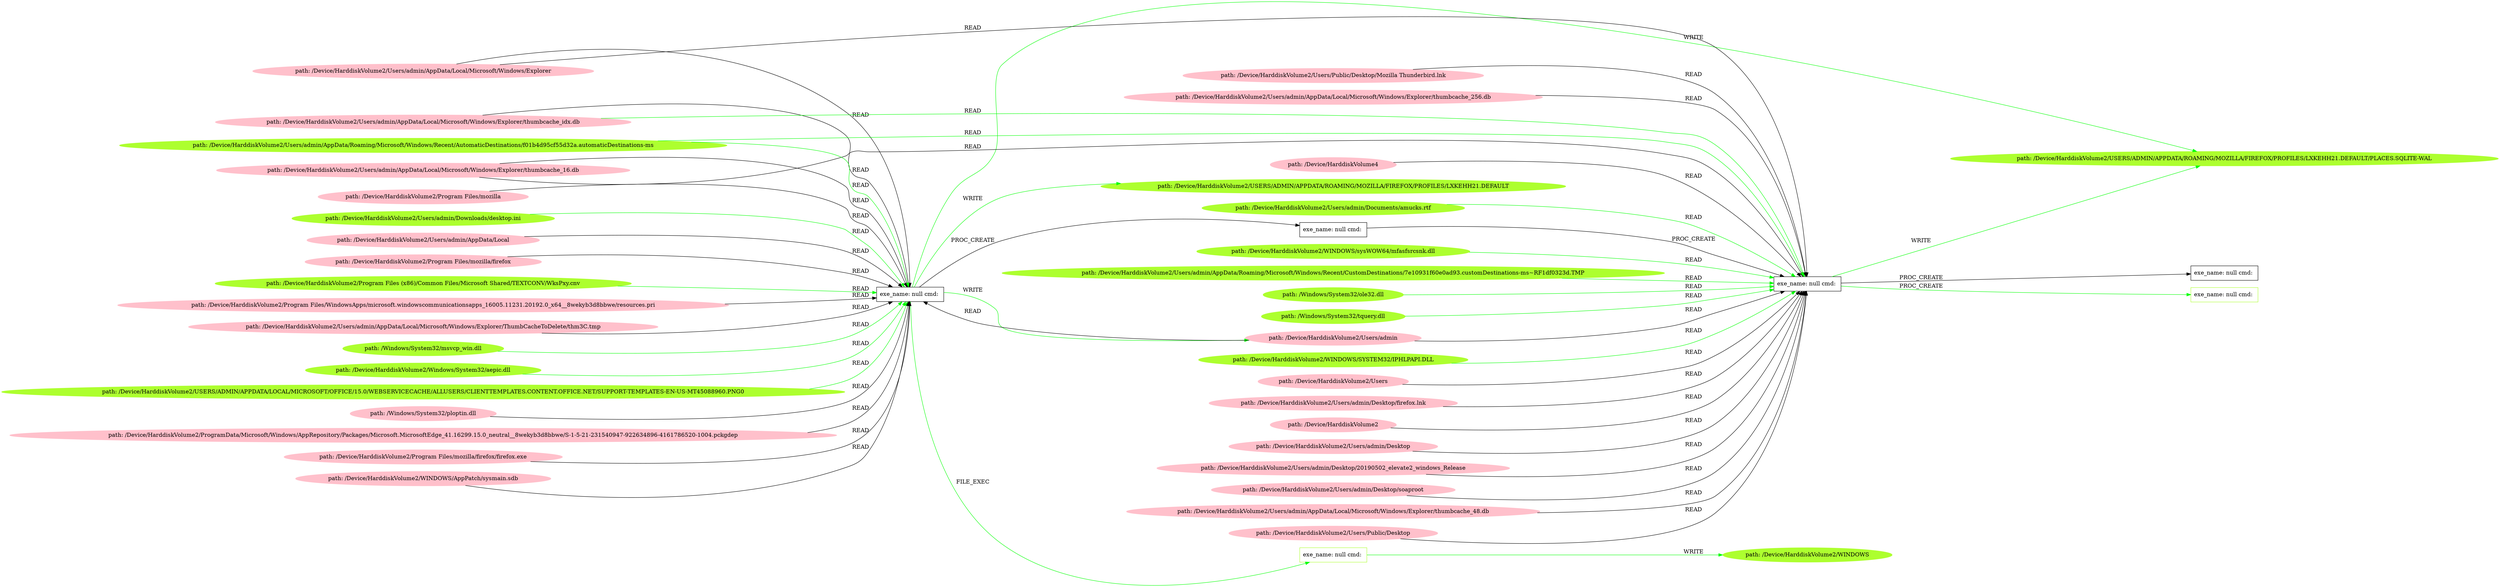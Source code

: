 digraph {
	rankdir=LR
	17 [label="exe_name: null cmd: " color=black shape=box style=solid]
	66 [label="exe_name: null cmd: " color=greenyellow shape=box style=solid]
	17 -> 66 [label=FILE_EXEC color=green]
	70 [label="path: /Device/HarddiskVolume2/Users/admin/Downloads/desktop.ini" color=greenyellow shape=oval style=filled]
	17 [label="exe_name: null cmd: " color=black shape=box style=solid]
	70 -> 17 [label=READ color=green]
	13 [label="path: /Device/HarddiskVolume2/Program Files/WindowsApps/microsoft.windowscommunicationsapps_16005.11231.20192.0_x64__8wekyb3d8bbwe/resources.pri" color=pink shape=oval style=filled]
	17 [label="exe_name: null cmd: " color=black shape=box style=solid]
	13 -> 17 [label=READ color=black]
	43 [label="path: /Device/HarddiskVolume2/Users/admin" color=pink shape=oval style=filled]
	17 [label="exe_name: null cmd: " color=black shape=box style=solid]
	43 -> 17 [label=READ color=black]
	46 [label="path: /Device/HarddiskVolume2/Users/admin/AppData/Local" color=pink shape=oval style=filled]
	17 [label="exe_name: null cmd: " color=black shape=box style=solid]
	46 -> 17 [label=READ color=black]
	53 [label="path: /Device/HarddiskVolume2/Users/admin/AppData/Local/Microsoft/Windows/Explorer" color=pink shape=oval style=filled]
	17 [label="exe_name: null cmd: " color=black shape=box style=solid]
	53 -> 17 [label=READ color=black]
	49 [label="path: /Device/HarddiskVolume2/Users/admin/AppData/Local/Microsoft/Windows/Explorer/thumbcache_idx.db" color=pink shape=oval style=filled]
	17 [label="exe_name: null cmd: " color=black shape=box style=solid]
	49 -> 17 [label=READ color=black]
	57 [label="path: /Device/HarddiskVolume2/Users/admin/AppData/Local/Microsoft/Windows/Explorer/ThumbCacheToDelete/thm3C.tmp" color=pink shape=oval style=filled]
	17 [label="exe_name: null cmd: " color=black shape=box style=solid]
	57 -> 17 [label=READ color=black]
	55 [label="path: /Device/HarddiskVolume2/Users/admin/AppData/Local/Microsoft/Windows/Explorer/thumbcache_16.db" color=pink shape=oval style=filled]
	17 [label="exe_name: null cmd: " color=black shape=box style=solid]
	55 -> 17 [label=READ color=black]
	61 [label="path: /Device/HarddiskVolume2/Windows/System32/aepic.dll" color=greenyellow shape=oval style=filled]
	17 [label="exe_name: null cmd: " color=black shape=box style=solid]
	61 -> 17 [label=READ color=green]
	73 [label="path: /Windows/System32/tquery.dll" color=greenyellow shape=oval style=filled]
	0 [label="exe_name: null cmd: " color=black shape=box style=solid]
	73 -> 0 [label=READ color=green]
	79 [label="path: /Device/HarddiskVolume2/WINDOWS/SYSTEM32/IPHLPAPI.DLL" color=greenyellow shape=oval style=filled]
	0 [label="exe_name: null cmd: " color=black shape=box style=solid]
	79 -> 0 [label=READ color=green]
	63 [label="path: /Device/HarddiskVolume2/USERS/ADMIN/APPDATA/LOCAL/MICROSOFT/OFFICE/15.0/WEBSERVICECACHE/ALLUSERS/CLIENTTEMPLATES.CONTENT.OFFICE.NET/SUPPORT-TEMPLATES-EN-US-MT45088960.PNG0" color=greenyellow shape=oval style=filled]
	17 [label="exe_name: null cmd: " color=black shape=box style=solid]
	63 -> 17 [label=READ color=green]
	21 [label="path: /Device/HarddiskVolume2/ProgramData/Microsoft/Windows/AppRepository/Packages/Microsoft.MicrosoftEdge_41.16299.15.0_neutral__8wekyb3d8bbwe/S-1-5-21-231540947-922634896-4161786520-1004.pckgdep" color=pink shape=oval style=filled]
	17 [label="exe_name: null cmd: " color=black shape=box style=solid]
	21 -> 17 [label=READ color=black]
	20 [label="path: /Device/HarddiskVolume2/WINDOWS/AppPatch/sysmain.sdb" color=pink shape=oval style=filled]
	17 [label="exe_name: null cmd: " color=black shape=box style=solid]
	20 -> 17 [label=READ color=black]
	12 [label="path: /Windows/System32/ploptin.dll" color=pink shape=oval style=filled]
	17 [label="exe_name: null cmd: " color=black shape=box style=solid]
	12 -> 17 [label=READ color=black]
	24 [label="path: /Device/HarddiskVolume2/Program Files/mozilla/firefox/firefox.exe" color=pink shape=oval style=filled]
	17 [label="exe_name: null cmd: " color=black shape=box style=solid]
	24 -> 17 [label=READ color=black]
	35 [label="path: /Device/HarddiskVolume2/Program Files/mozilla" color=pink shape=oval style=filled]
	17 [label="exe_name: null cmd: " color=black shape=box style=solid]
	35 -> 17 [label=READ color=black]
	2 [label="path: /Device/HarddiskVolume2/Program Files/mozilla/firefox" color=pink shape=oval style=filled]
	17 [label="exe_name: null cmd: " color=black shape=box style=solid]
	2 -> 17 [label=READ color=black]
	17 [label="exe_name: null cmd: " color=black shape=box style=solid]
	30 [label="exe_name: null cmd: " color=black shape=box style=solid]
	17 -> 30 [label=PROC_CREATE color=black]
	30 [label="exe_name: null cmd: " color=black shape=box style=solid]
	0 [label="exe_name: null cmd: " color=black shape=box style=solid]
	30 -> 0 [label=PROC_CREATE color=black]
	10 [label="path: /Device/HarddiskVolume2/Users" color=pink shape=oval style=filled]
	0 [label="exe_name: null cmd: " color=black shape=box style=solid]
	10 -> 0 [label=READ color=black]
	42 [label="path: /Device/HarddiskVolume2/Users/admin/Desktop/firefox.lnk" color=pink shape=oval style=filled]
	0 [label="exe_name: null cmd: " color=black shape=box style=solid]
	42 -> 0 [label=READ color=black]
	43 [label="path: /Device/HarddiskVolume2/Users/admin" color=pink shape=oval style=filled]
	0 [label="exe_name: null cmd: " color=black shape=box style=solid]
	43 -> 0 [label=READ color=black]
	48 [label="path: /Device/HarddiskVolume2" color=pink shape=oval style=filled]
	0 [label="exe_name: null cmd: " color=black shape=box style=solid]
	48 -> 0 [label=READ color=black]
	5 [label="path: /Device/HarddiskVolume2/Users/admin/Desktop" color=pink shape=oval style=filled]
	0 [label="exe_name: null cmd: " color=black shape=box style=solid]
	5 -> 0 [label=READ color=black]
	28 [label="path: /Device/HarddiskVolume2/Users/admin/Desktop/20190502_elevate2_windows_Release" color=pink shape=oval style=filled]
	0 [label="exe_name: null cmd: " color=black shape=box style=solid]
	28 -> 0 [label=READ color=black]
	8 [label="path: /Device/HarddiskVolume2/Users/admin/Desktop/soaproot" color=pink shape=oval style=filled]
	0 [label="exe_name: null cmd: " color=black shape=box style=solid]
	8 -> 0 [label=READ color=black]
	53 [label="path: /Device/HarddiskVolume2/Users/admin/AppData/Local/Microsoft/Windows/Explorer" color=pink shape=oval style=filled]
	0 [label="exe_name: null cmd: " color=black shape=box style=solid]
	53 -> 0 [label=READ color=black]
	55 [label="path: /Device/HarddiskVolume2/Users/admin/AppData/Local/Microsoft/Windows/Explorer/thumbcache_16.db" color=pink shape=oval style=filled]
	0 [label="exe_name: null cmd: " color=black shape=box style=solid]
	55 -> 0 [label=READ color=black]
	34 [label="path: /Device/HarddiskVolume2/Users/admin/AppData/Local/Microsoft/Windows/Explorer/thumbcache_48.db" color=pink shape=oval style=filled]
	0 [label="exe_name: null cmd: " color=black shape=box style=solid]
	34 -> 0 [label=READ color=black]
	32 [label="path: /Device/HarddiskVolume2/Users/Public/Desktop" color=pink shape=oval style=filled]
	0 [label="exe_name: null cmd: " color=black shape=box style=solid]
	32 -> 0 [label=READ color=black]
	4 [label="path: /Device/HarddiskVolume2/Users/Public/Desktop/Mozilla Thunderbird.lnk" color=pink shape=oval style=filled]
	0 [label="exe_name: null cmd: " color=black shape=box style=solid]
	4 -> 0 [label=READ color=black]
	31 [label="path: /Device/HarddiskVolume2/Users/admin/AppData/Local/Microsoft/Windows/Explorer/thumbcache_256.db" color=pink shape=oval style=filled]
	0 [label="exe_name: null cmd: " color=black shape=box style=solid]
	31 -> 0 [label=READ color=black]
	26 [label="path: /Device/HarddiskVolume4" color=pink shape=oval style=filled]
	0 [label="exe_name: null cmd: " color=black shape=box style=solid]
	26 -> 0 [label=READ color=black]
	0 [label="exe_name: null cmd: " color=black shape=box style=solid]
	1 [label="exe_name: null cmd: " color=black shape=box style=solid]
	0 -> 1 [label=PROC_CREATE color=black]
	60 [label="path: /Device/HarddiskVolume2/Program Files (x86)/Common Files/Microsoft Shared/TEXTCONV/WksPxy.cnv" color=greenyellow shape=oval style=filled]
	17 [label="exe_name: null cmd: " color=black shape=box style=solid]
	60 -> 17 [label=READ color=green]
	80 [label="path: /Device/HarddiskVolume2/Users/admin/AppData/Roaming/Microsoft/Windows/Recent/CustomDestinations/7e10931f60e0ad93.customDestinations-ms~RF1df0323d.TMP" color=greenyellow shape=oval style=filled]
	0 [label="exe_name: null cmd: " color=black shape=box style=solid]
	80 -> 0 [label=READ color=green]
	75 [label="path: /Device/HarddiskVolume2/Users/admin/Documents/amucks.rtf" color=greenyellow shape=oval style=filled]
	0 [label="exe_name: null cmd: " color=black shape=box style=solid]
	75 -> 0 [label=READ color=green]
	17 [label="exe_name: null cmd: " color=black shape=box style=solid]
	68 [label="path: /Device/HarddiskVolume2/USERS/ADMIN/APPDATA/ROAMING/MOZILLA/FIREFOX/PROFILES/LXKEHH21.DEFAULT/PLACES.SQLITE-WAL" color=greenyellow shape=oval style=filled]
	17 -> 68 [label=WRITE color=green]
	71 [label="path: /Windows/System32/ole32.dll" color=greenyellow shape=oval style=filled]
	0 [label="exe_name: null cmd: " color=black shape=box style=solid]
	71 -> 0 [label=READ color=green]
	65 [label="path: /Device/HarddiskVolume2/Users/admin/AppData/Roaming/Microsoft/Windows/Recent/AutomaticDestinations/f01b4d95cf55d32a.automaticDestinations-ms" color=greenyellow shape=oval style=filled]
	0 [label="exe_name: null cmd: " color=black shape=box style=solid]
	65 -> 0 [label=READ color=green]
	77 [label="path: /Device/HarddiskVolume2/WINDOWS/sysWOW64/mfasfsrcsnk.dll" color=greenyellow shape=oval style=filled]
	0 [label="exe_name: null cmd: " color=black shape=box style=solid]
	77 -> 0 [label=READ color=green]
	66 [label="exe_name: null cmd: " color=greenyellow shape=box style=solid]
	67 [label="path: /Device/HarddiskVolume2/WINDOWS" color=greenyellow shape=oval style=filled]
	66 -> 67 [label=WRITE color=green]
	69 [label="path: /Windows/System32/msvcp_win.dll" color=greenyellow shape=oval style=filled]
	17 [label="exe_name: null cmd: " color=black shape=box style=solid]
	69 -> 17 [label=READ color=green]
	65 [label="path: /Device/HarddiskVolume2/Users/admin/AppData/Roaming/Microsoft/Windows/Recent/AutomaticDestinations/f01b4d95cf55d32a.automaticDestinations-ms" color=greenyellow shape=oval style=filled]
	17 [label="exe_name: null cmd: " color=black shape=box style=solid]
	65 -> 17 [label=READ color=green]
	17 [label="exe_name: null cmd: " color=black shape=box style=solid]
	43 [label="path: /Device/HarddiskVolume2/Users/admin" color=pink shape=oval style=filled]
	17 -> 43 [label=WRITE color=green]
	49 [label="path: /Device/HarddiskVolume2/Users/admin/AppData/Local/Microsoft/Windows/Explorer/thumbcache_idx.db" color=pink shape=oval style=filled]
	0 [label="exe_name: null cmd: " color=black shape=box style=solid]
	49 -> 0 [label=READ color=green]
	0 [label="exe_name: null cmd: " color=black shape=box style=solid]
	68 [label="path: /Device/HarddiskVolume2/USERS/ADMIN/APPDATA/ROAMING/MOZILLA/FIREFOX/PROFILES/LXKEHH21.DEFAULT/PLACES.SQLITE-WAL" color=greenyellow shape=oval style=filled]
	0 -> 68 [label=WRITE color=green]
	17 [label="exe_name: null cmd: " color=black shape=box style=solid]
	62 [label="path: /Device/HarddiskVolume2/USERS/ADMIN/APPDATA/ROAMING/MOZILLA/FIREFOX/PROFILES/LXKEHH21.DEFAULT" color=greenyellow shape=oval style=filled]
	17 -> 62 [label=WRITE color=green]
	0 [label="exe_name: null cmd: " color=black shape=box style=solid]
	78 [label="exe_name: null cmd: " color=greenyellow shape=box style=solid]
	0 -> 78 [label=PROC_CREATE color=green]
}
